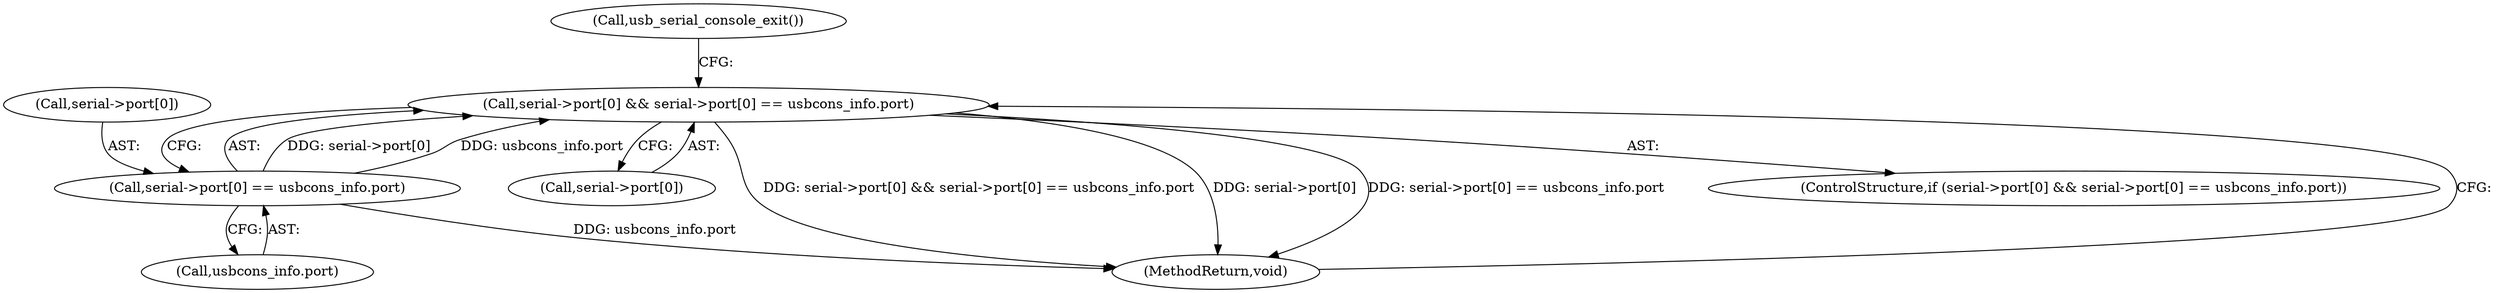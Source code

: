 digraph "0_linux_bd998c2e0df0469707503023d50d46cf0b10c787@pointer" {
"1000104" [label="(Call,serial->port[0] && serial->port[0] == usbcons_info.port)"];
"1000110" [label="(Call,serial->port[0] == usbcons_info.port)"];
"1000104" [label="(Call,serial->port[0] && serial->port[0] == usbcons_info.port)"];
"1000110" [label="(Call,serial->port[0] == usbcons_info.port)"];
"1000105" [label="(Call,serial->port[0])"];
"1000116" [label="(Call,usbcons_info.port)"];
"1000120" [label="(Call,usb_serial_console_exit())"];
"1000111" [label="(Call,serial->port[0])"];
"1000123" [label="(MethodReturn,void)"];
"1000103" [label="(ControlStructure,if (serial->port[0] && serial->port[0] == usbcons_info.port))"];
"1000104" -> "1000103"  [label="AST: "];
"1000104" -> "1000105"  [label="CFG: "];
"1000104" -> "1000110"  [label="CFG: "];
"1000105" -> "1000104"  [label="AST: "];
"1000110" -> "1000104"  [label="AST: "];
"1000120" -> "1000104"  [label="CFG: "];
"1000123" -> "1000104"  [label="CFG: "];
"1000104" -> "1000123"  [label="DDG: serial->port[0] && serial->port[0] == usbcons_info.port"];
"1000104" -> "1000123"  [label="DDG: serial->port[0]"];
"1000104" -> "1000123"  [label="DDG: serial->port[0] == usbcons_info.port"];
"1000110" -> "1000104"  [label="DDG: serial->port[0]"];
"1000110" -> "1000104"  [label="DDG: usbcons_info.port"];
"1000110" -> "1000116"  [label="CFG: "];
"1000111" -> "1000110"  [label="AST: "];
"1000116" -> "1000110"  [label="AST: "];
"1000110" -> "1000123"  [label="DDG: usbcons_info.port"];
}

